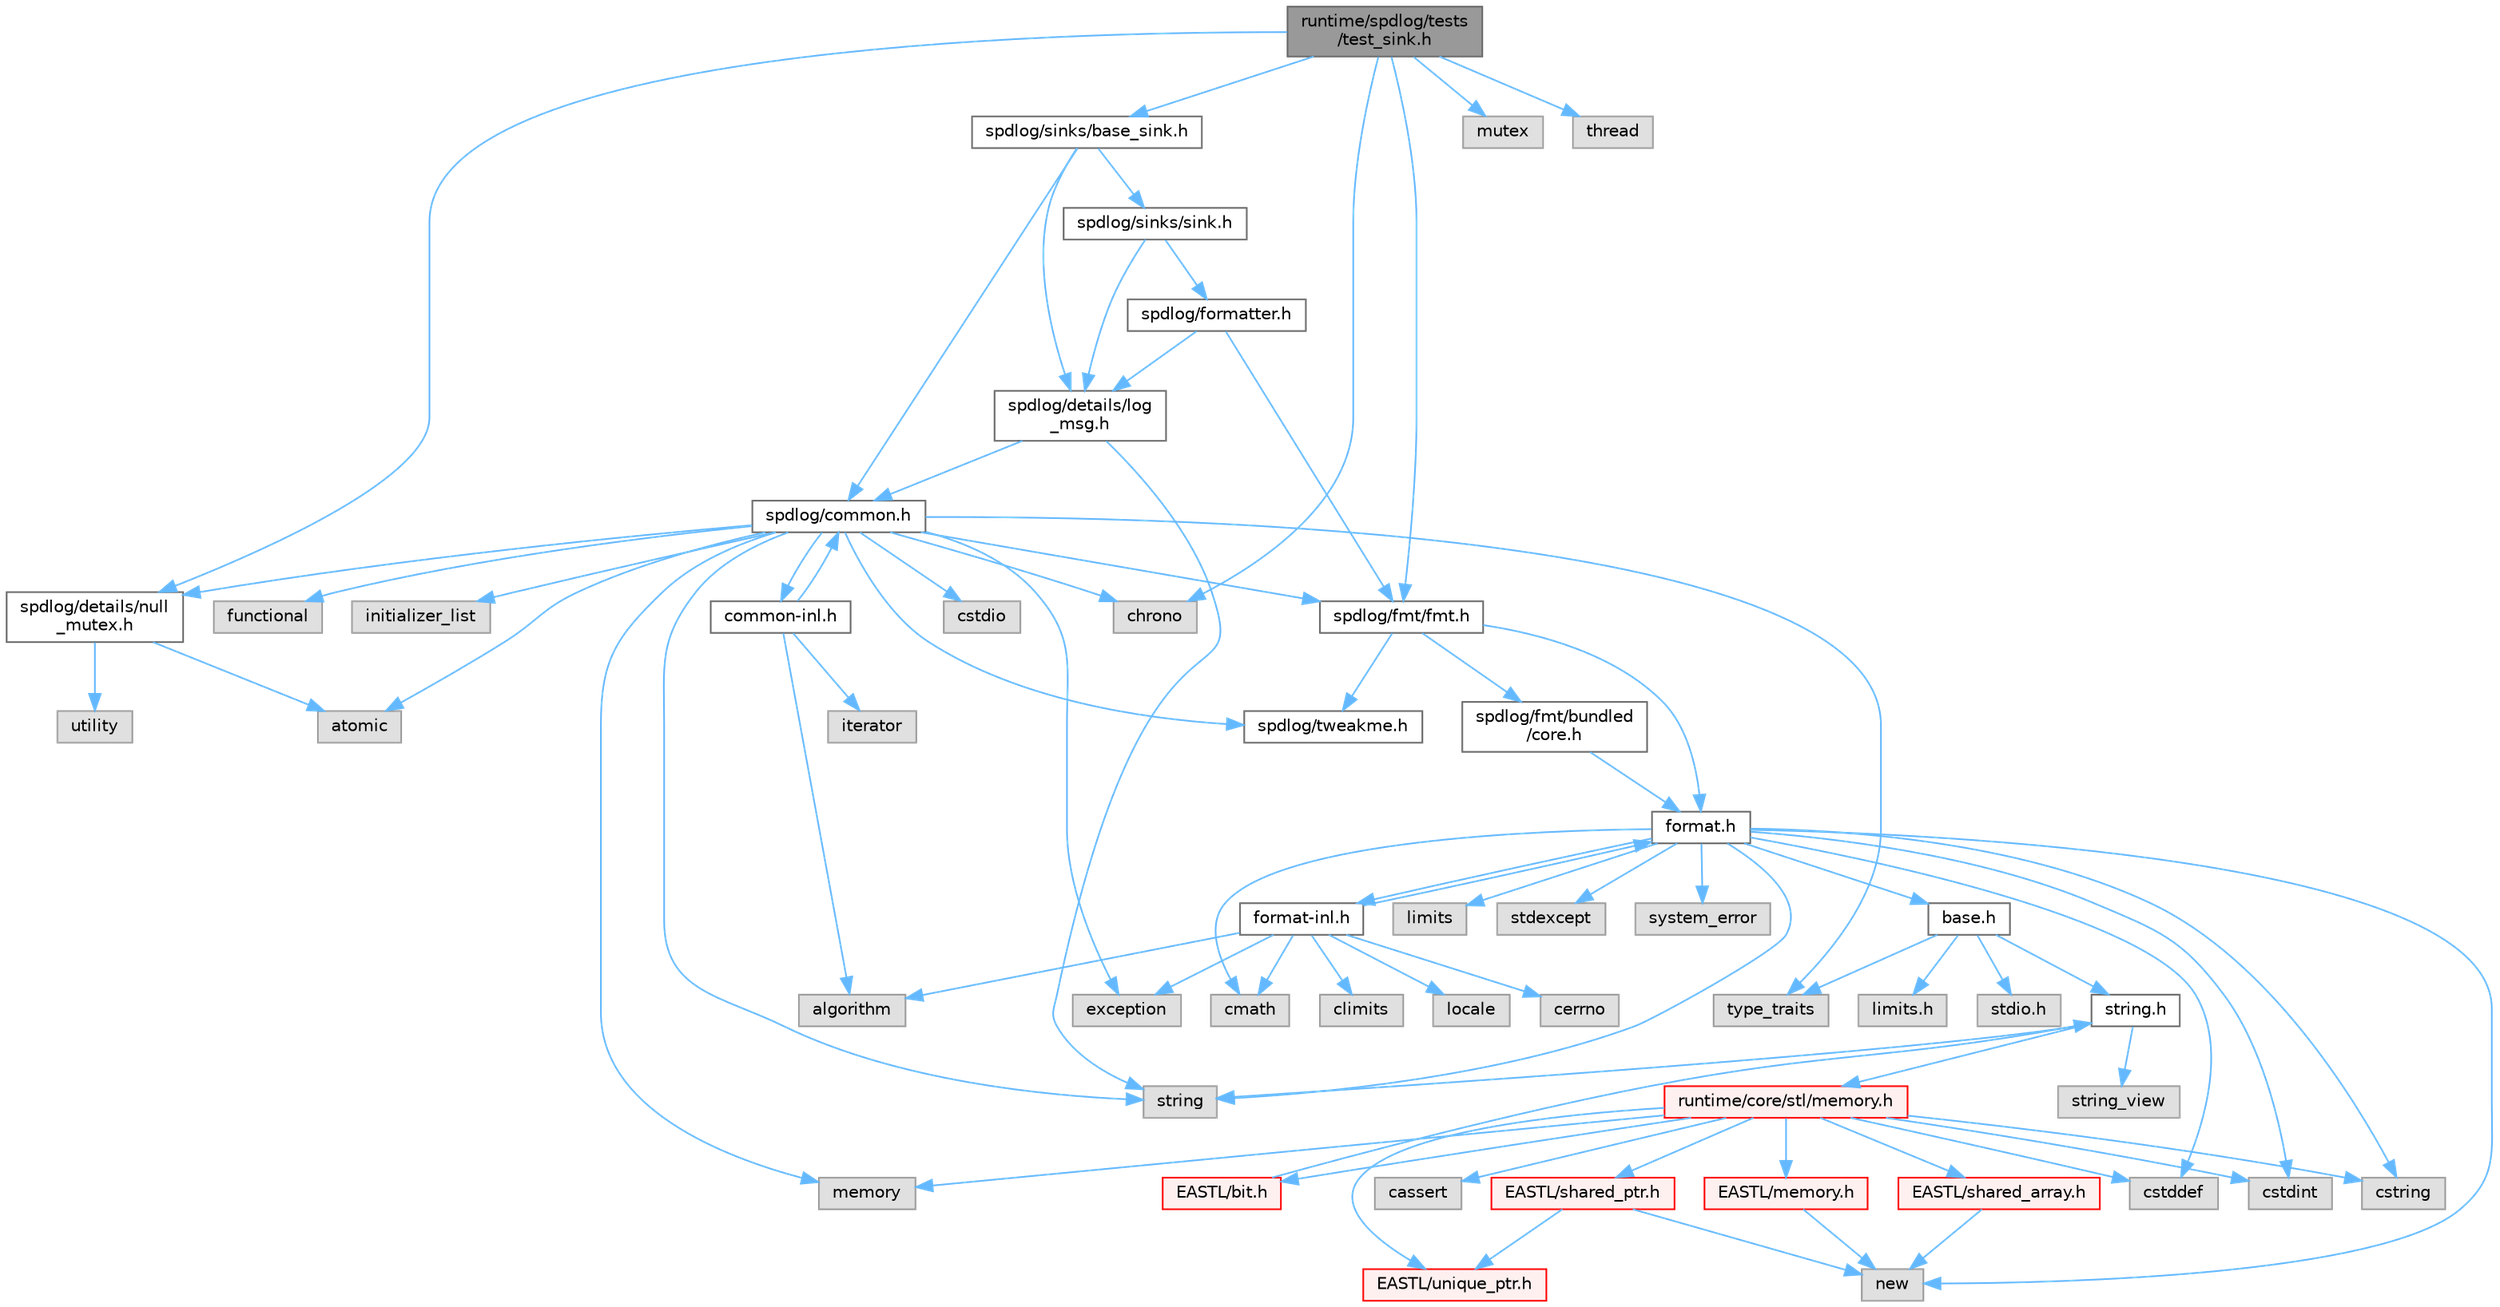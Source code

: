 digraph "runtime/spdlog/tests/test_sink.h"
{
 // LATEX_PDF_SIZE
  bgcolor="transparent";
  edge [fontname=Helvetica,fontsize=10,labelfontname=Helvetica,labelfontsize=10];
  node [fontname=Helvetica,fontsize=10,shape=box,height=0.2,width=0.4];
  Node1 [id="Node000001",label="runtime/spdlog/tests\l/test_sink.h",height=0.2,width=0.4,color="gray40", fillcolor="grey60", style="filled", fontcolor="black",tooltip=" "];
  Node1 -> Node2 [id="edge78_Node000001_Node000002",color="steelblue1",style="solid",tooltip=" "];
  Node2 [id="Node000002",label="spdlog/details/null\l_mutex.h",height=0.2,width=0.4,color="grey40", fillcolor="white", style="filled",URL="$null__mutex_8h.html",tooltip=" "];
  Node2 -> Node3 [id="edge79_Node000002_Node000003",color="steelblue1",style="solid",tooltip=" "];
  Node3 [id="Node000003",label="atomic",height=0.2,width=0.4,color="grey60", fillcolor="#E0E0E0", style="filled",tooltip=" "];
  Node2 -> Node4 [id="edge80_Node000002_Node000004",color="steelblue1",style="solid",tooltip=" "];
  Node4 [id="Node000004",label="utility",height=0.2,width=0.4,color="grey60", fillcolor="#E0E0E0", style="filled",tooltip=" "];
  Node1 -> Node5 [id="edge81_Node000001_Node000005",color="steelblue1",style="solid",tooltip=" "];
  Node5 [id="Node000005",label="spdlog/sinks/base_sink.h",height=0.2,width=0.4,color="grey40", fillcolor="white", style="filled",URL="$base__sink_8h.html",tooltip=" "];
  Node5 -> Node6 [id="edge82_Node000005_Node000006",color="steelblue1",style="solid",tooltip=" "];
  Node6 [id="Node000006",label="spdlog/common.h",height=0.2,width=0.4,color="grey40", fillcolor="white", style="filled",URL="$common_8h.html",tooltip=" "];
  Node6 -> Node2 [id="edge83_Node000006_Node000002",color="steelblue1",style="solid",tooltip=" "];
  Node6 -> Node7 [id="edge84_Node000006_Node000007",color="steelblue1",style="solid",tooltip=" "];
  Node7 [id="Node000007",label="spdlog/tweakme.h",height=0.2,width=0.4,color="grey40", fillcolor="white", style="filled",URL="$tweakme_8h.html",tooltip=" "];
  Node6 -> Node3 [id="edge85_Node000006_Node000003",color="steelblue1",style="solid",tooltip=" "];
  Node6 -> Node8 [id="edge86_Node000006_Node000008",color="steelblue1",style="solid",tooltip=" "];
  Node8 [id="Node000008",label="chrono",height=0.2,width=0.4,color="grey60", fillcolor="#E0E0E0", style="filled",tooltip=" "];
  Node6 -> Node9 [id="edge87_Node000006_Node000009",color="steelblue1",style="solid",tooltip=" "];
  Node9 [id="Node000009",label="cstdio",height=0.2,width=0.4,color="grey60", fillcolor="#E0E0E0", style="filled",tooltip=" "];
  Node6 -> Node10 [id="edge88_Node000006_Node000010",color="steelblue1",style="solid",tooltip=" "];
  Node10 [id="Node000010",label="exception",height=0.2,width=0.4,color="grey60", fillcolor="#E0E0E0", style="filled",tooltip=" "];
  Node6 -> Node11 [id="edge89_Node000006_Node000011",color="steelblue1",style="solid",tooltip=" "];
  Node11 [id="Node000011",label="functional",height=0.2,width=0.4,color="grey60", fillcolor="#E0E0E0", style="filled",tooltip=" "];
  Node6 -> Node12 [id="edge90_Node000006_Node000012",color="steelblue1",style="solid",tooltip=" "];
  Node12 [id="Node000012",label="initializer_list",height=0.2,width=0.4,color="grey60", fillcolor="#E0E0E0", style="filled",tooltip=" "];
  Node6 -> Node13 [id="edge91_Node000006_Node000013",color="steelblue1",style="solid",tooltip=" "];
  Node13 [id="Node000013",label="memory",height=0.2,width=0.4,color="grey60", fillcolor="#E0E0E0", style="filled",tooltip=" "];
  Node6 -> Node14 [id="edge92_Node000006_Node000014",color="steelblue1",style="solid",tooltip=" "];
  Node14 [id="Node000014",label="string",height=0.2,width=0.4,color="grey60", fillcolor="#E0E0E0", style="filled",tooltip=" "];
  Node6 -> Node15 [id="edge93_Node000006_Node000015",color="steelblue1",style="solid",tooltip=" "];
  Node15 [id="Node000015",label="type_traits",height=0.2,width=0.4,color="grey60", fillcolor="#E0E0E0", style="filled",tooltip=" "];
  Node6 -> Node16 [id="edge94_Node000006_Node000016",color="steelblue1",style="solid",tooltip=" "];
  Node16 [id="Node000016",label="spdlog/fmt/fmt.h",height=0.2,width=0.4,color="grey40", fillcolor="white", style="filled",URL="$fmt_8h.html",tooltip=" "];
  Node16 -> Node7 [id="edge95_Node000016_Node000007",color="steelblue1",style="solid",tooltip=" "];
  Node16 -> Node17 [id="edge96_Node000016_Node000017",color="steelblue1",style="solid",tooltip=" "];
  Node17 [id="Node000017",label="spdlog/fmt/bundled\l/core.h",height=0.2,width=0.4,color="grey40", fillcolor="white", style="filled",URL="$core_8h.html",tooltip=" "];
  Node17 -> Node18 [id="edge97_Node000017_Node000018",color="steelblue1",style="solid",tooltip=" "];
  Node18 [id="Node000018",label="format.h",height=0.2,width=0.4,color="grey40", fillcolor="white", style="filled",URL="$spdlog_2include_2spdlog_2fmt_2bundled_2format_8h.html",tooltip=" "];
  Node18 -> Node19 [id="edge98_Node000018_Node000019",color="steelblue1",style="solid",tooltip=" "];
  Node19 [id="Node000019",label="base.h",height=0.2,width=0.4,color="grey40", fillcolor="white", style="filled",URL="$base_8h.html",tooltip=" "];
  Node19 -> Node20 [id="edge99_Node000019_Node000020",color="steelblue1",style="solid",tooltip=" "];
  Node20 [id="Node000020",label="limits.h",height=0.2,width=0.4,color="grey60", fillcolor="#E0E0E0", style="filled",tooltip=" "];
  Node19 -> Node21 [id="edge100_Node000019_Node000021",color="steelblue1",style="solid",tooltip=" "];
  Node21 [id="Node000021",label="stdio.h",height=0.2,width=0.4,color="grey60", fillcolor="#E0E0E0", style="filled",tooltip=" "];
  Node19 -> Node22 [id="edge101_Node000019_Node000022",color="steelblue1",style="solid",tooltip=" "];
  Node22 [id="Node000022",label="string.h",height=0.2,width=0.4,color="grey40", fillcolor="white", style="filled",URL="$string_8h.html",tooltip=" "];
  Node22 -> Node14 [id="edge102_Node000022_Node000014",color="steelblue1",style="solid",tooltip=" "];
  Node22 -> Node23 [id="edge103_Node000022_Node000023",color="steelblue1",style="solid",tooltip=" "];
  Node23 [id="Node000023",label="string_view",height=0.2,width=0.4,color="grey60", fillcolor="#E0E0E0", style="filled",tooltip=" "];
  Node22 -> Node24 [id="edge104_Node000022_Node000024",color="steelblue1",style="solid",tooltip=" "];
  Node24 [id="Node000024",label="runtime/core/stl/memory.h",height=0.2,width=0.4,color="red", fillcolor="#FFF0F0", style="filled",URL="$core_2stl_2memory_8h.html",tooltip=" "];
  Node24 -> Node25 [id="edge105_Node000024_Node000025",color="steelblue1",style="solid",tooltip=" "];
  Node25 [id="Node000025",label="cstddef",height=0.2,width=0.4,color="grey60", fillcolor="#E0E0E0", style="filled",tooltip=" "];
  Node24 -> Node26 [id="edge106_Node000024_Node000026",color="steelblue1",style="solid",tooltip=" "];
  Node26 [id="Node000026",label="cstdint",height=0.2,width=0.4,color="grey60", fillcolor="#E0E0E0", style="filled",tooltip=" "];
  Node24 -> Node27 [id="edge107_Node000024_Node000027",color="steelblue1",style="solid",tooltip=" "];
  Node27 [id="Node000027",label="cassert",height=0.2,width=0.4,color="grey60", fillcolor="#E0E0E0", style="filled",tooltip=" "];
  Node24 -> Node13 [id="edge108_Node000024_Node000013",color="steelblue1",style="solid",tooltip=" "];
  Node24 -> Node28 [id="edge109_Node000024_Node000028",color="steelblue1",style="solid",tooltip=" "];
  Node28 [id="Node000028",label="cstring",height=0.2,width=0.4,color="grey60", fillcolor="#E0E0E0", style="filled",tooltip=" "];
  Node24 -> Node29 [id="edge110_Node000024_Node000029",color="steelblue1",style="solid",tooltip=" "];
  Node29 [id="Node000029",label="EASTL/bit.h",height=0.2,width=0.4,color="red", fillcolor="#FFF0F0", style="filled",URL="$bit_8h.html",tooltip=" "];
  Node29 -> Node22 [id="edge111_Node000029_Node000022",color="steelblue1",style="solid",tooltip=" "];
  Node24 -> Node49 [id="edge112_Node000024_Node000049",color="steelblue1",style="solid",tooltip=" "];
  Node49 [id="Node000049",label="EASTL/memory.h",height=0.2,width=0.4,color="red", fillcolor="#FFF0F0", style="filled",URL="$_e_a_s_t_l_2include_2_e_a_s_t_l_2memory_8h.html",tooltip=" "];
  Node49 -> Node64 [id="edge113_Node000049_Node000064",color="steelblue1",style="solid",tooltip=" "];
  Node64 [id="Node000064",label="new",height=0.2,width=0.4,color="grey60", fillcolor="#E0E0E0", style="filled",tooltip=" "];
  Node24 -> Node76 [id="edge114_Node000024_Node000076",color="steelblue1",style="solid",tooltip=" "];
  Node76 [id="Node000076",label="EASTL/shared_array.h",height=0.2,width=0.4,color="red", fillcolor="#FFF0F0", style="filled",URL="$shared__array_8h.html",tooltip=" "];
  Node76 -> Node64 [id="edge115_Node000076_Node000064",color="steelblue1",style="solid",tooltip=" "];
  Node24 -> Node78 [id="edge116_Node000024_Node000078",color="steelblue1",style="solid",tooltip=" "];
  Node78 [id="Node000078",label="EASTL/unique_ptr.h",height=0.2,width=0.4,color="red", fillcolor="#FFF0F0", style="filled",URL="$unique__ptr_8h.html",tooltip=" "];
  Node24 -> Node81 [id="edge117_Node000024_Node000081",color="steelblue1",style="solid",tooltip=" "];
  Node81 [id="Node000081",label="EASTL/shared_ptr.h",height=0.2,width=0.4,color="red", fillcolor="#FFF0F0", style="filled",URL="$shared__ptr_8h.html",tooltip=" "];
  Node81 -> Node78 [id="edge118_Node000081_Node000078",color="steelblue1",style="solid",tooltip=" "];
  Node81 -> Node64 [id="edge119_Node000081_Node000064",color="steelblue1",style="solid",tooltip=" "];
  Node19 -> Node15 [id="edge120_Node000019_Node000015",color="steelblue1",style="solid",tooltip=" "];
  Node18 -> Node166 [id="edge121_Node000018_Node000166",color="steelblue1",style="solid",tooltip=" "];
  Node166 [id="Node000166",label="cmath",height=0.2,width=0.4,color="grey60", fillcolor="#E0E0E0", style="filled",tooltip=" "];
  Node18 -> Node25 [id="edge122_Node000018_Node000025",color="steelblue1",style="solid",tooltip=" "];
  Node18 -> Node26 [id="edge123_Node000018_Node000026",color="steelblue1",style="solid",tooltip=" "];
  Node18 -> Node28 [id="edge124_Node000018_Node000028",color="steelblue1",style="solid",tooltip=" "];
  Node18 -> Node167 [id="edge125_Node000018_Node000167",color="steelblue1",style="solid",tooltip=" "];
  Node167 [id="Node000167",label="limits",height=0.2,width=0.4,color="grey60", fillcolor="#E0E0E0", style="filled",tooltip=" "];
  Node18 -> Node64 [id="edge126_Node000018_Node000064",color="steelblue1",style="solid",tooltip=" "];
  Node18 -> Node168 [id="edge127_Node000018_Node000168",color="steelblue1",style="solid",tooltip=" "];
  Node168 [id="Node000168",label="stdexcept",height=0.2,width=0.4,color="grey60", fillcolor="#E0E0E0", style="filled",tooltip=" "];
  Node18 -> Node14 [id="edge128_Node000018_Node000014",color="steelblue1",style="solid",tooltip=" "];
  Node18 -> Node169 [id="edge129_Node000018_Node000169",color="steelblue1",style="solid",tooltip=" "];
  Node169 [id="Node000169",label="system_error",height=0.2,width=0.4,color="grey60", fillcolor="#E0E0E0", style="filled",tooltip=" "];
  Node18 -> Node170 [id="edge130_Node000018_Node000170",color="steelblue1",style="solid",tooltip=" "];
  Node170 [id="Node000170",label="format-inl.h",height=0.2,width=0.4,color="grey40", fillcolor="white", style="filled",URL="$format-inl_8h.html",tooltip=" "];
  Node170 -> Node171 [id="edge131_Node000170_Node000171",color="steelblue1",style="solid",tooltip=" "];
  Node171 [id="Node000171",label="algorithm",height=0.2,width=0.4,color="grey60", fillcolor="#E0E0E0", style="filled",tooltip=" "];
  Node170 -> Node172 [id="edge132_Node000170_Node000172",color="steelblue1",style="solid",tooltip=" "];
  Node172 [id="Node000172",label="cerrno",height=0.2,width=0.4,color="grey60", fillcolor="#E0E0E0", style="filled",tooltip=" "];
  Node170 -> Node173 [id="edge133_Node000170_Node000173",color="steelblue1",style="solid",tooltip=" "];
  Node173 [id="Node000173",label="climits",height=0.2,width=0.4,color="grey60", fillcolor="#E0E0E0", style="filled",tooltip=" "];
  Node170 -> Node166 [id="edge134_Node000170_Node000166",color="steelblue1",style="solid",tooltip=" "];
  Node170 -> Node10 [id="edge135_Node000170_Node000010",color="steelblue1",style="solid",tooltip=" "];
  Node170 -> Node18 [id="edge136_Node000170_Node000018",color="steelblue1",style="solid",tooltip=" "];
  Node170 -> Node174 [id="edge137_Node000170_Node000174",color="steelblue1",style="solid",tooltip=" "];
  Node174 [id="Node000174",label="locale",height=0.2,width=0.4,color="grey60", fillcolor="#E0E0E0", style="filled",tooltip=" "];
  Node16 -> Node18 [id="edge138_Node000016_Node000018",color="steelblue1",style="solid",tooltip=" "];
  Node6 -> Node175 [id="edge139_Node000006_Node000175",color="steelblue1",style="solid",tooltip=" "];
  Node175 [id="Node000175",label="common-inl.h",height=0.2,width=0.4,color="grey40", fillcolor="white", style="filled",URL="$common-inl_8h.html",tooltip=" "];
  Node175 -> Node6 [id="edge140_Node000175_Node000006",color="steelblue1",style="solid",tooltip=" "];
  Node175 -> Node171 [id="edge141_Node000175_Node000171",color="steelblue1",style="solid",tooltip=" "];
  Node175 -> Node176 [id="edge142_Node000175_Node000176",color="steelblue1",style="solid",tooltip=" "];
  Node176 [id="Node000176",label="iterator",height=0.2,width=0.4,color="grey60", fillcolor="#E0E0E0", style="filled",tooltip=" "];
  Node5 -> Node177 [id="edge143_Node000005_Node000177",color="steelblue1",style="solid",tooltip=" "];
  Node177 [id="Node000177",label="spdlog/details/log\l_msg.h",height=0.2,width=0.4,color="grey40", fillcolor="white", style="filled",URL="$log__msg_8h.html",tooltip=" "];
  Node177 -> Node6 [id="edge144_Node000177_Node000006",color="steelblue1",style="solid",tooltip=" "];
  Node177 -> Node14 [id="edge145_Node000177_Node000014",color="steelblue1",style="solid",tooltip=" "];
  Node5 -> Node178 [id="edge146_Node000005_Node000178",color="steelblue1",style="solid",tooltip=" "];
  Node178 [id="Node000178",label="spdlog/sinks/sink.h",height=0.2,width=0.4,color="grey40", fillcolor="white", style="filled",URL="$sink_8h.html",tooltip=" "];
  Node178 -> Node177 [id="edge147_Node000178_Node000177",color="steelblue1",style="solid",tooltip=" "];
  Node178 -> Node179 [id="edge148_Node000178_Node000179",color="steelblue1",style="solid",tooltip=" "];
  Node179 [id="Node000179",label="spdlog/formatter.h",height=0.2,width=0.4,color="grey40", fillcolor="white", style="filled",URL="$formatter_8h.html",tooltip=" "];
  Node179 -> Node177 [id="edge149_Node000179_Node000177",color="steelblue1",style="solid",tooltip=" "];
  Node179 -> Node16 [id="edge150_Node000179_Node000016",color="steelblue1",style="solid",tooltip=" "];
  Node1 -> Node16 [id="edge151_Node000001_Node000016",color="steelblue1",style="solid",tooltip=" "];
  Node1 -> Node8 [id="edge152_Node000001_Node000008",color="steelblue1",style="solid",tooltip=" "];
  Node1 -> Node180 [id="edge153_Node000001_Node000180",color="steelblue1",style="solid",tooltip=" "];
  Node180 [id="Node000180",label="mutex",height=0.2,width=0.4,color="grey60", fillcolor="#E0E0E0", style="filled",tooltip=" "];
  Node1 -> Node181 [id="edge154_Node000001_Node000181",color="steelblue1",style="solid",tooltip=" "];
  Node181 [id="Node000181",label="thread",height=0.2,width=0.4,color="grey60", fillcolor="#E0E0E0", style="filled",tooltip=" "];
}
